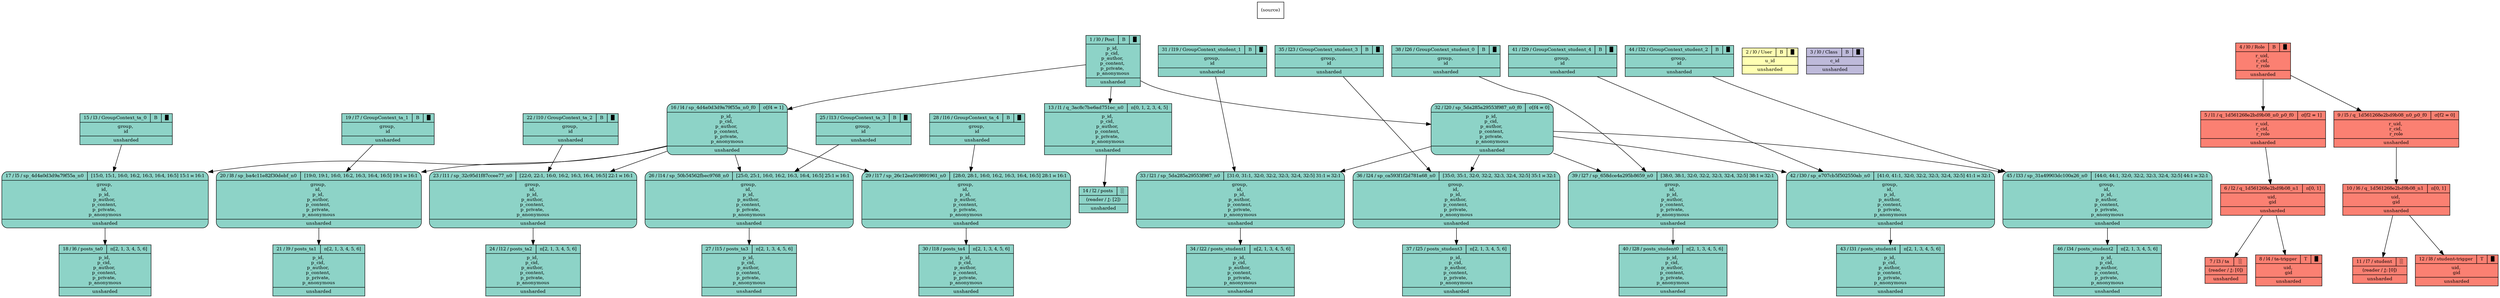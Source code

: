 digraph {{
    node [shape=record, fontsize=10]
    n0 [style="filled", fillcolor=white, label="(source)"]
    n1 [style="filled", fillcolor="/set312/1", label="{ { 1 / l0 / Post | B | █ } | p_id, \np_cid, \np_author, \np_content, \np_private, \np_anonymous | unsharded }"]
    n2 [style="filled", fillcolor="/set312/2", label="{ { 2 / l0 / User | B | █ } | u_id | unsharded }"]
    n3 [style="filled", fillcolor="/set312/3", label="{ { 3 / l0 / Class | B | █ } | c_id | unsharded }"]
    n4 [style="filled", fillcolor="/set312/4", label="{ { 4 / l0 / Role | B | █ } | r_uid, \nr_cid, \nr_role | unsharded }"]
    n5 [style="filled", fillcolor="/set312/4", label="{{ 5 / l1 / q_1d561268e2bd9b08_n0_p0_f0 | σ[f2 = 1]  } | r_uid, \nr_cid, \nr_role | unsharded }"]
    n6 [style="filled", fillcolor="/set312/4", label="{{ 6 / l2 / q_1d561268e2bd9b08_n1 | π[0, 1]  } | uid, \ngid | unsharded }"]
    n7 [style="filled", fillcolor="/set312/4", label="{ { 7 / l3 / ta | ░ } | (reader / ⚷: [0]) | unsharded }"]
    n8 [style="filled", fillcolor="/set312/4", label="{{ 8 / l4 / ta-trigger | T | █ } | uid, \ngid | unsharded }"]
    n9 [style="filled", fillcolor="/set312/4", label="{{ 9 / l5 / q_1d561268e2bd9b08_n0_p0_f0 | σ[f2 = 0]  } | r_uid, \nr_cid, \nr_role | unsharded }"]
    n10 [style="filled", fillcolor="/set312/4", label="{{ 10 / l6 / q_1d561268e2bd9b08_n1 | π[0, 1]  } | uid, \ngid | unsharded }"]
    n11 [style="filled", fillcolor="/set312/4", label="{ { 11 / l7 / student | ░ } | (reader / ⚷: [0]) | unsharded }"]
    n12 [style="filled", fillcolor="/set312/4", label="{{ 12 / l8 / student-trigger | T | █ } | uid, \ngid | unsharded }"]
    n13 [style="filled", fillcolor="/set312/1", label="{{ 13 / l1 / q_3ac8c7be6ad751ec_n0 | π[0, 1, 2, 3, 4, 5]  } | p_id, \np_cid, \np_author, \np_content, \np_private, \np_anonymous | unsharded }"]
    n14 [style="filled", fillcolor="/set312/1", label="{ { 14 / l2 / posts | ░ } | (reader / ⚷: [2]) | unsharded }"]
    n15 [style="filled", fillcolor="/set312/1", label="{ { 15 / l3 / GroupContext_ta_0 | B | █ } | group, \nid | unsharded }"]
    n16 [style="filled,rounded", fillcolor="/set312/1", label="{{ 16 / l4 / sp_4d4a0d3d9a79f55a_n0_f0 | σ[f4 = 1]  } | p_id, \np_cid, \np_author, \np_content, \np_private, \np_anonymous | unsharded }"]
    n17 [style="filled,rounded", fillcolor="/set312/1", label="{{ 17 / l5 / sp_4d4a0d3d9a79f55a_n0 | [15:0, 15:1, 16:0, 16:2, 16:3, 16:4, 16:5] 15:1 ⋈ 16:1  } | group, \nid, \np_id, \np_author, \np_content, \np_private, \np_anonymous | unsharded }"]
    n18 [style="filled", fillcolor="/set312/1", label="{{ 18 / l6 / posts_ta0 | π[2, 1, 3, 4, 5, 6]  } | p_id, \np_cid, \np_author, \np_content, \np_private, \np_anonymous | unsharded }"]
    n19 [style="filled", fillcolor="/set312/1", label="{ { 19 / l7 / GroupContext_ta_1 | B | █ } | group, \nid | unsharded }"]
    n20 [style="filled,rounded", fillcolor="/set312/1", label="{{ 20 / l8 / sp_ba4c11e82f30debf_n0 | [19:0, 19:1, 16:0, 16:2, 16:3, 16:4, 16:5] 19:1 ⋈ 16:1  } | group, \nid, \np_id, \np_author, \np_content, \np_private, \np_anonymous | unsharded }"]
    n21 [style="filled", fillcolor="/set312/1", label="{{ 21 / l9 / posts_ta1 | π[2, 1, 3, 4, 5, 6]  } | p_id, \np_cid, \np_author, \np_content, \np_private, \np_anonymous | unsharded }"]
    n22 [style="filled", fillcolor="/set312/1", label="{ { 22 / l10 / GroupContext_ta_2 | B | █ } | group, \nid | unsharded }"]
    n23 [style="filled,rounded", fillcolor="/set312/1", label="{{ 23 / l11 / sp_32c95d1f87ccee77_n0 | [22:0, 22:1, 16:0, 16:2, 16:3, 16:4, 16:5] 22:1 ⋈ 16:1  } | group, \nid, \np_id, \np_author, \np_content, \np_private, \np_anonymous | unsharded }"]
    n24 [style="filled", fillcolor="/set312/1", label="{{ 24 / l12 / posts_ta2 | π[2, 1, 3, 4, 5, 6]  } | p_id, \np_cid, \np_author, \np_content, \np_private, \np_anonymous | unsharded }"]
    n25 [style="filled", fillcolor="/set312/1", label="{ { 25 / l13 / GroupContext_ta_3 | B | █ } | group, \nid | unsharded }"]
    n26 [style="filled,rounded", fillcolor="/set312/1", label="{{ 26 / l14 / sp_50b54562fbec9768_n0 | [25:0, 25:1, 16:0, 16:2, 16:3, 16:4, 16:5] 25:1 ⋈ 16:1  } | group, \nid, \np_id, \np_author, \np_content, \np_private, \np_anonymous | unsharded }"]
    n27 [style="filled", fillcolor="/set312/1", label="{{ 27 / l15 / posts_ta3 | π[2, 1, 3, 4, 5, 6]  } | p_id, \np_cid, \np_author, \np_content, \np_private, \np_anonymous | unsharded }"]
    n28 [style="filled", fillcolor="/set312/1", label="{ { 28 / l16 / GroupContext_ta_4 | B | █ } | group, \nid | unsharded }"]
    n29 [style="filled,rounded", fillcolor="/set312/1", label="{{ 29 / l17 / sp_26c12ea919891961_n0 | [28:0, 28:1, 16:0, 16:2, 16:3, 16:4, 16:5] 28:1 ⋈ 16:1  } | group, \nid, \np_id, \np_author, \np_content, \np_private, \np_anonymous | unsharded }"]
    n30 [style="filled", fillcolor="/set312/1", label="{{ 30 / l18 / posts_ta4 | π[2, 1, 3, 4, 5, 6]  } | p_id, \np_cid, \np_author, \np_content, \np_private, \np_anonymous | unsharded }"]
    n31 [style="filled", fillcolor="/set312/1", label="{ { 31 / l19 / GroupContext_student_1 | B | █ } | group, \nid | unsharded }"]
    n32 [style="filled,rounded", fillcolor="/set312/1", label="{{ 32 / l20 / sp_5da285a29553f987_n0_f0 | σ[f4 = 0]  } | p_id, \np_cid, \np_author, \np_content, \np_private, \np_anonymous | unsharded }"]
    n33 [style="filled,rounded", fillcolor="/set312/1", label="{{ 33 / l21 / sp_5da285a29553f987_n0 | [31:0, 31:1, 32:0, 32:2, 32:3, 32:4, 32:5] 31:1 ⋈ 32:1  } | group, \nid, \np_id, \np_author, \np_content, \np_private, \np_anonymous | unsharded }"]
    n34 [style="filled", fillcolor="/set312/1", label="{{ 34 / l22 / posts_student1 | π[2, 1, 3, 4, 5, 6]  } | p_id, \np_cid, \np_author, \np_content, \np_private, \np_anonymous | unsharded }"]
    n35 [style="filled", fillcolor="/set312/1", label="{ { 35 / l23 / GroupContext_student_3 | B | █ } | group, \nid | unsharded }"]
    n36 [style="filled,rounded", fillcolor="/set312/1", label="{{ 36 / l24 / sp_ca593f1f2d781a68_n0 | [35:0, 35:1, 32:0, 32:2, 32:3, 32:4, 32:5] 35:1 ⋈ 32:1  } | group, \nid, \np_id, \np_author, \np_content, \np_private, \np_anonymous | unsharded }"]
    n37 [style="filled", fillcolor="/set312/1", label="{{ 37 / l25 / posts_student3 | π[2, 1, 3, 4, 5, 6]  } | p_id, \np_cid, \np_author, \np_content, \np_private, \np_anonymous | unsharded }"]
    n38 [style="filled", fillcolor="/set312/1", label="{ { 38 / l26 / GroupContext_student_0 | B | █ } | group, \nid | unsharded }"]
    n39 [style="filled,rounded", fillcolor="/set312/1", label="{{ 39 / l27 / sp_658dce4a295b8659_n0 | [38:0, 38:1, 32:0, 32:2, 32:3, 32:4, 32:5] 38:1 ⋈ 32:1  } | group, \nid, \np_id, \np_author, \np_content, \np_private, \np_anonymous | unsharded }"]
    n40 [style="filled", fillcolor="/set312/1", label="{{ 40 / l28 / posts_student0 | π[2, 1, 3, 4, 5, 6]  } | p_id, \np_cid, \np_author, \np_content, \np_private, \np_anonymous | unsharded }"]
    n41 [style="filled", fillcolor="/set312/1", label="{ { 41 / l29 / GroupContext_student_4 | B | █ } | group, \nid | unsharded }"]
    n42 [style="filled,rounded", fillcolor="/set312/1", label="{{ 42 / l30 / sp_e707cb5f502550ab_n0 | [41:0, 41:1, 32:0, 32:2, 32:3, 32:4, 32:5] 41:1 ⋈ 32:1  } | group, \nid, \np_id, \np_author, \np_content, \np_private, \np_anonymous | unsharded }"]
    n43 [style="filled", fillcolor="/set312/1", label="{{ 43 / l31 / posts_student4 | π[2, 1, 3, 4, 5, 6]  } | p_id, \np_cid, \np_author, \np_content, \np_private, \np_anonymous | unsharded }"]
    n44 [style="filled", fillcolor="/set312/1", label="{ { 44 / l32 / GroupContext_student_2 | B | █ } | group, \nid | unsharded }"]
    n45 [style="filled,rounded", fillcolor="/set312/1", label="{{ 45 / l33 / sp_31a49903dc100a26_n0 | [44:0, 44:1, 32:0, 32:2, 32:3, 32:4, 32:5] 44:1 ⋈ 32:1  } | group, \nid, \np_id, \np_author, \np_content, \np_private, \np_anonymous | unsharded }"]
    n46 [style="filled", fillcolor="/set312/1", label="{{ 46 / l34 / posts_student2 | π[2, 1, 3, 4, 5, 6]  } | p_id, \np_cid, \np_author, \np_content, \np_private, \np_anonymous | unsharded }"]
    n0 -> n1 [ style=invis ]
    n0 -> n2 [ style=invis ]
    n0 -> n3 [ style=invis ]
    n0 -> n4 [ style=invis ]
    n4 -> n5 [  ]
    n5 -> n6 [  ]
    n6 -> n7 [  ]
    n6 -> n8 [  ]
    n4 -> n9 [  ]
    n9 -> n10 [  ]
    n10 -> n11 [  ]
    n10 -> n12 [  ]
    n1 -> n13 [  ]
    n13 -> n14 [  ]
    n0 -> n15 [ style=invis ]
    n1 -> n16 [  ]
    n15 -> n17 [  ]
    n16 -> n17 [  ]
    n17 -> n18 [  ]
    n0 -> n19 [ style=invis ]
    n19 -> n20 [  ]
    n16 -> n20 [  ]
    n20 -> n21 [  ]
    n0 -> n22 [ style=invis ]
    n22 -> n23 [  ]
    n16 -> n23 [  ]
    n23 -> n24 [  ]
    n0 -> n25 [ style=invis ]
    n25 -> n26 [  ]
    n16 -> n26 [  ]
    n26 -> n27 [  ]
    n0 -> n28 [ style=invis ]
    n28 -> n29 [  ]
    n16 -> n29 [  ]
    n29 -> n30 [  ]
    n0 -> n31 [ style=invis ]
    n1 -> n32 [  ]
    n31 -> n33 [  ]
    n32 -> n33 [  ]
    n33 -> n34 [  ]
    n0 -> n35 [ style=invis ]
    n35 -> n36 [  ]
    n32 -> n36 [  ]
    n36 -> n37 [  ]
    n0 -> n38 [ style=invis ]
    n38 -> n39 [  ]
    n32 -> n39 [  ]
    n39 -> n40 [  ]
    n0 -> n41 [ style=invis ]
    n41 -> n42 [  ]
    n32 -> n42 [  ]
    n42 -> n43 [  ]
    n0 -> n44 [ style=invis ]
    n44 -> n45 [  ]
    n32 -> n45 [  ]
    n45 -> n46 [  ]
}}